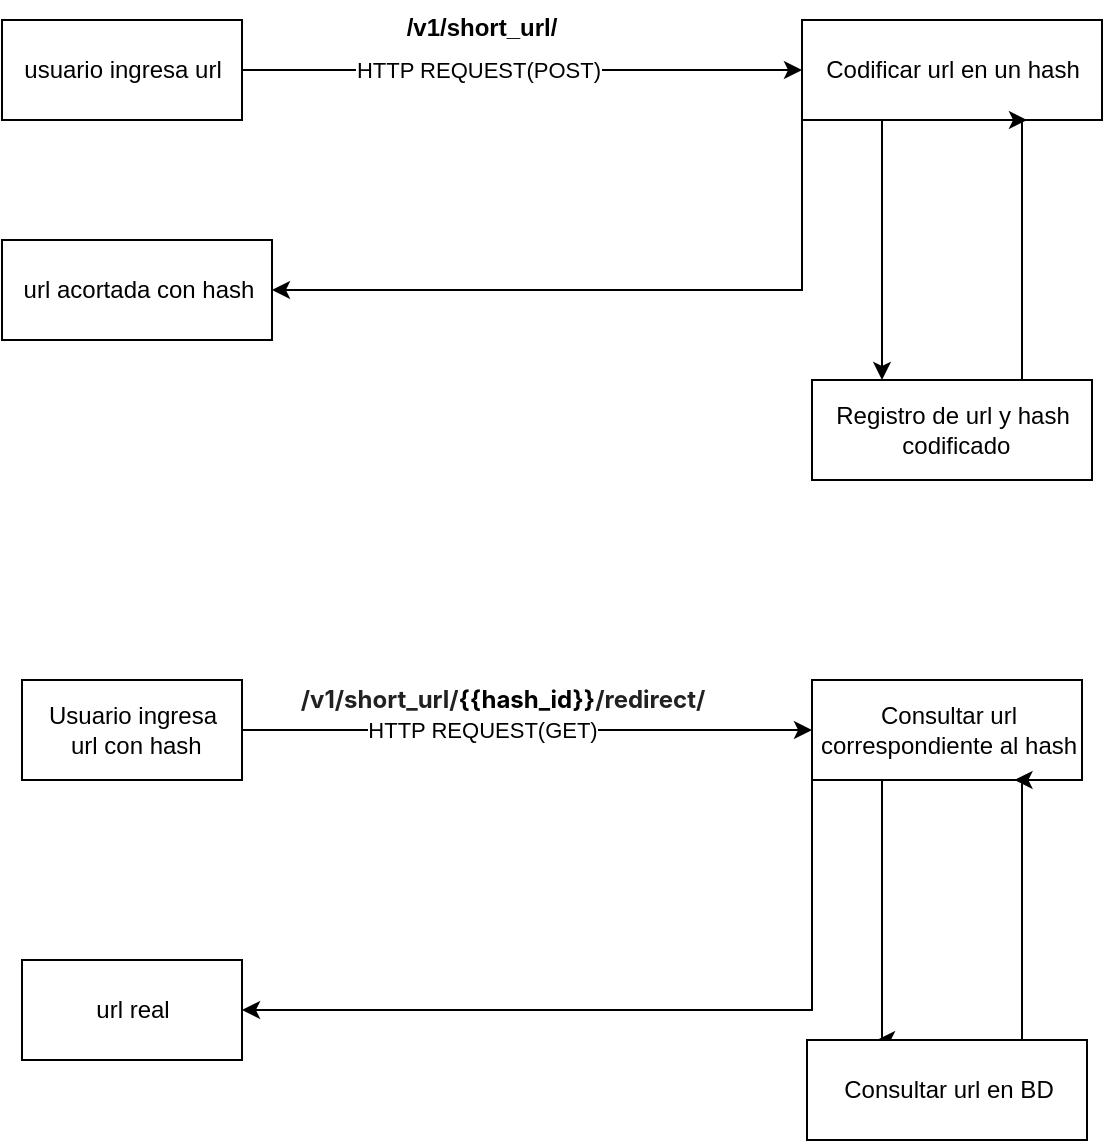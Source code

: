 <mxfile version="20.8.13" type="github">
  <diagram name="Página-1" id="a-mU8MlhzVke0ZFMQWJk">
    <mxGraphModel dx="1434" dy="686" grid="1" gridSize="10" guides="1" tooltips="1" connect="1" arrows="1" fold="1" page="1" pageScale="1" pageWidth="827" pageHeight="1169" math="0" shadow="0">
      <root>
        <mxCell id="0" />
        <mxCell id="1" parent="0" />
        <mxCell id="w5oELpaYvZhLUmoTuhMV-3" style="edgeStyle=orthogonalEdgeStyle;rounded=0;orthogonalLoop=1;jettySize=auto;html=1;entryX=0;entryY=0.5;entryDx=0;entryDy=0;" edge="1" parent="1" source="w5oELpaYvZhLUmoTuhMV-1" target="w5oELpaYvZhLUmoTuhMV-2">
          <mxGeometry relative="1" as="geometry" />
        </mxCell>
        <mxCell id="w5oELpaYvZhLUmoTuhMV-4" value="HTTP REQUEST(POST)" style="edgeLabel;html=1;align=center;verticalAlign=middle;resizable=0;points=[];" vertex="1" connectable="0" parent="w5oELpaYvZhLUmoTuhMV-3">
          <mxGeometry x="-0.158" relative="1" as="geometry">
            <mxPoint as="offset" />
          </mxGeometry>
        </mxCell>
        <mxCell id="w5oELpaYvZhLUmoTuhMV-1" value="usuario ingresa url" style="html=1;" vertex="1" parent="1">
          <mxGeometry x="50" y="100" width="120" height="50" as="geometry" />
        </mxCell>
        <mxCell id="w5oELpaYvZhLUmoTuhMV-9" style="edgeStyle=orthogonalEdgeStyle;rounded=0;orthogonalLoop=1;jettySize=auto;html=1;exitX=0.25;exitY=1;exitDx=0;exitDy=0;entryX=0.25;entryY=0;entryDx=0;entryDy=0;" edge="1" parent="1" source="w5oELpaYvZhLUmoTuhMV-2" target="w5oELpaYvZhLUmoTuhMV-7">
          <mxGeometry relative="1" as="geometry">
            <Array as="points">
              <mxPoint x="490" y="150" />
            </Array>
          </mxGeometry>
        </mxCell>
        <mxCell id="w5oELpaYvZhLUmoTuhMV-11" style="edgeStyle=orthogonalEdgeStyle;rounded=0;orthogonalLoop=1;jettySize=auto;html=1;exitX=0;exitY=1;exitDx=0;exitDy=0;entryX=1;entryY=0.5;entryDx=0;entryDy=0;" edge="1" parent="1" source="w5oELpaYvZhLUmoTuhMV-2" target="w5oELpaYvZhLUmoTuhMV-6">
          <mxGeometry relative="1" as="geometry" />
        </mxCell>
        <mxCell id="w5oELpaYvZhLUmoTuhMV-2" value="Codificar url en un hash" style="html=1;" vertex="1" parent="1">
          <mxGeometry x="450" y="100" width="150" height="50" as="geometry" />
        </mxCell>
        <mxCell id="w5oELpaYvZhLUmoTuhMV-5" value="/v1/short_url/" style="text;align=center;fontStyle=1;verticalAlign=middle;spacingLeft=3;spacingRight=3;strokeColor=none;rotatable=0;points=[[0,0.5],[1,0.5]];portConstraint=eastwest;" vertex="1" parent="1">
          <mxGeometry x="250" y="90" width="80" height="26" as="geometry" />
        </mxCell>
        <mxCell id="w5oELpaYvZhLUmoTuhMV-6" value="url acortada con hash" style="html=1;" vertex="1" parent="1">
          <mxGeometry x="50" y="210" width="135" height="50" as="geometry" />
        </mxCell>
        <mxCell id="w5oELpaYvZhLUmoTuhMV-10" style="edgeStyle=orthogonalEdgeStyle;rounded=0;orthogonalLoop=1;jettySize=auto;html=1;exitX=0.75;exitY=0;exitDx=0;exitDy=0;entryX=0.75;entryY=1;entryDx=0;entryDy=0;" edge="1" parent="1" source="w5oELpaYvZhLUmoTuhMV-7" target="w5oELpaYvZhLUmoTuhMV-2">
          <mxGeometry relative="1" as="geometry">
            <Array as="points">
              <mxPoint x="560" y="300" />
              <mxPoint x="560" y="150" />
            </Array>
          </mxGeometry>
        </mxCell>
        <mxCell id="w5oELpaYvZhLUmoTuhMV-7" value="Registro de url y hash&lt;br&gt;&amp;nbsp;codificado" style="html=1;" vertex="1" parent="1">
          <mxGeometry x="455" y="280" width="140" height="50" as="geometry" />
        </mxCell>
        <mxCell id="w5oELpaYvZhLUmoTuhMV-12" value="Usuario ingresa&lt;br&gt;&amp;nbsp;url con hash" style="html=1;" vertex="1" parent="1">
          <mxGeometry x="60" y="430" width="110" height="50" as="geometry" />
        </mxCell>
        <mxCell id="w5oELpaYvZhLUmoTuhMV-17" style="edgeStyle=orthogonalEdgeStyle;rounded=0;orthogonalLoop=1;jettySize=auto;html=1;exitX=0.25;exitY=1;exitDx=0;exitDy=0;entryX=0.25;entryY=0;entryDx=0;entryDy=0;" edge="1" parent="1" source="w5oELpaYvZhLUmoTuhMV-13" target="w5oELpaYvZhLUmoTuhMV-16">
          <mxGeometry relative="1" as="geometry">
            <Array as="points">
              <mxPoint x="490" y="480" />
              <mxPoint x="490" y="610" />
            </Array>
          </mxGeometry>
        </mxCell>
        <mxCell id="w5oELpaYvZhLUmoTuhMV-20" style="edgeStyle=orthogonalEdgeStyle;rounded=0;orthogonalLoop=1;jettySize=auto;html=1;exitX=0;exitY=1;exitDx=0;exitDy=0;entryX=1;entryY=0.5;entryDx=0;entryDy=0;" edge="1" parent="1" source="w5oELpaYvZhLUmoTuhMV-13" target="w5oELpaYvZhLUmoTuhMV-19">
          <mxGeometry relative="1" as="geometry" />
        </mxCell>
        <mxCell id="w5oELpaYvZhLUmoTuhMV-13" value="Consultar url &lt;br&gt;correspondiente al hash" style="html=1;" vertex="1" parent="1">
          <mxGeometry x="455" y="430" width="135" height="50" as="geometry" />
        </mxCell>
        <mxCell id="w5oELpaYvZhLUmoTuhMV-14" style="edgeStyle=orthogonalEdgeStyle;rounded=0;orthogonalLoop=1;jettySize=auto;html=1;entryX=0;entryY=0.5;entryDx=0;entryDy=0;exitX=1;exitY=0.5;exitDx=0;exitDy=0;" edge="1" parent="1" source="w5oELpaYvZhLUmoTuhMV-12" target="w5oELpaYvZhLUmoTuhMV-13">
          <mxGeometry relative="1" as="geometry">
            <mxPoint x="180" y="454.5" as="sourcePoint" />
            <mxPoint x="460" y="454.5" as="targetPoint" />
          </mxGeometry>
        </mxCell>
        <mxCell id="w5oELpaYvZhLUmoTuhMV-15" value="HTTP REQUEST(GET)" style="edgeLabel;html=1;align=center;verticalAlign=middle;resizable=0;points=[];" vertex="1" connectable="0" parent="w5oELpaYvZhLUmoTuhMV-14">
          <mxGeometry x="-0.158" relative="1" as="geometry">
            <mxPoint as="offset" />
          </mxGeometry>
        </mxCell>
        <mxCell id="w5oELpaYvZhLUmoTuhMV-18" style="edgeStyle=orthogonalEdgeStyle;rounded=0;orthogonalLoop=1;jettySize=auto;html=1;exitX=0.75;exitY=0;exitDx=0;exitDy=0;entryX=0.75;entryY=1;entryDx=0;entryDy=0;" edge="1" parent="1" source="w5oELpaYvZhLUmoTuhMV-16" target="w5oELpaYvZhLUmoTuhMV-13">
          <mxGeometry relative="1" as="geometry">
            <Array as="points">
              <mxPoint x="560" y="610" />
              <mxPoint x="560" y="480" />
            </Array>
          </mxGeometry>
        </mxCell>
        <mxCell id="w5oELpaYvZhLUmoTuhMV-16" value="Consultar url en BD" style="html=1;" vertex="1" parent="1">
          <mxGeometry x="452.5" y="610" width="140" height="50" as="geometry" />
        </mxCell>
        <mxCell id="w5oELpaYvZhLUmoTuhMV-19" value="url real" style="html=1;" vertex="1" parent="1">
          <mxGeometry x="60" y="570" width="110" height="50" as="geometry" />
        </mxCell>
        <mxCell id="w5oELpaYvZhLUmoTuhMV-22" value="&lt;span style=&quot;color: var(--base-color-brand); font-family: Inter, system-ui, -apple-system, &amp;quot;system-ui&amp;quot;, &amp;quot;Segoe UI&amp;quot;, Roboto, Oxygen, Ubuntu, Cantarell, &amp;quot;Fira Sans&amp;quot;, &amp;quot;Droid Sans&amp;quot;, Helvetica, Arial, sans-serif; text-align: left; background-color: rgb(255, 255, 255);&quot; data-testid=&quot;resolvedVariable&quot; spellcheck=&quot;false&quot; class=&quot;resolvedVariable&quot;&gt;&lt;/span&gt;&lt;b&gt;&lt;span style=&quot;color: rgb(33, 33, 33); font-family: Inter, system-ui, -apple-system, &amp;quot;system-ui&amp;quot;, &amp;quot;Segoe UI&amp;quot;, Roboto, Oxygen, Ubuntu, Cantarell, &amp;quot;Fira Sans&amp;quot;, &amp;quot;Droid Sans&amp;quot;, Helvetica, Arial, sans-serif; text-align: left; background-color: rgb(255, 255, 255);&quot; data-offset-key=&quot;ck1gt-1-0&quot;&gt;&lt;span data-text=&quot;true&quot;&gt;/v1/short_url/&lt;/span&gt;&lt;/span&gt;&lt;span style=&quot;color: var(--base-color-brand); font-family: Inter, system-ui, -apple-system, &amp;quot;system-ui&amp;quot;, &amp;quot;Segoe UI&amp;quot;, Roboto, Oxygen, Ubuntu, Cantarell, &amp;quot;Fira Sans&amp;quot;, &amp;quot;Droid Sans&amp;quot;, Helvetica, Arial, sans-serif; text-align: left; background-color: rgb(255, 255, 255);&quot; data-testid=&quot;resolvedVariable&quot; spellcheck=&quot;false&quot; class=&quot;resolvedVariable&quot;&gt;&lt;span data-offset-key=&quot;ck1gt-2-0&quot;&gt;{{hash_id}}&lt;/span&gt;&lt;/span&gt;&lt;span style=&quot;color: rgb(33, 33, 33); font-family: Inter, system-ui, -apple-system, &amp;quot;system-ui&amp;quot;, &amp;quot;Segoe UI&amp;quot;, Roboto, Oxygen, Ubuntu, Cantarell, &amp;quot;Fira Sans&amp;quot;, &amp;quot;Droid Sans&amp;quot;, Helvetica, Arial, sans-serif; text-align: left; background-color: rgb(255, 255, 255);&quot; data-offset-key=&quot;ck1gt-3-0&quot;&gt;&lt;span data-text=&quot;true&quot;&gt;/redirect/&lt;/span&gt;&lt;/span&gt;&lt;/b&gt;" style="text;html=1;align=center;verticalAlign=middle;resizable=0;points=[];autosize=1;strokeColor=none;fillColor=none;" vertex="1" parent="1">
          <mxGeometry x="185" y="425" width="230" height="30" as="geometry" />
        </mxCell>
      </root>
    </mxGraphModel>
  </diagram>
</mxfile>
